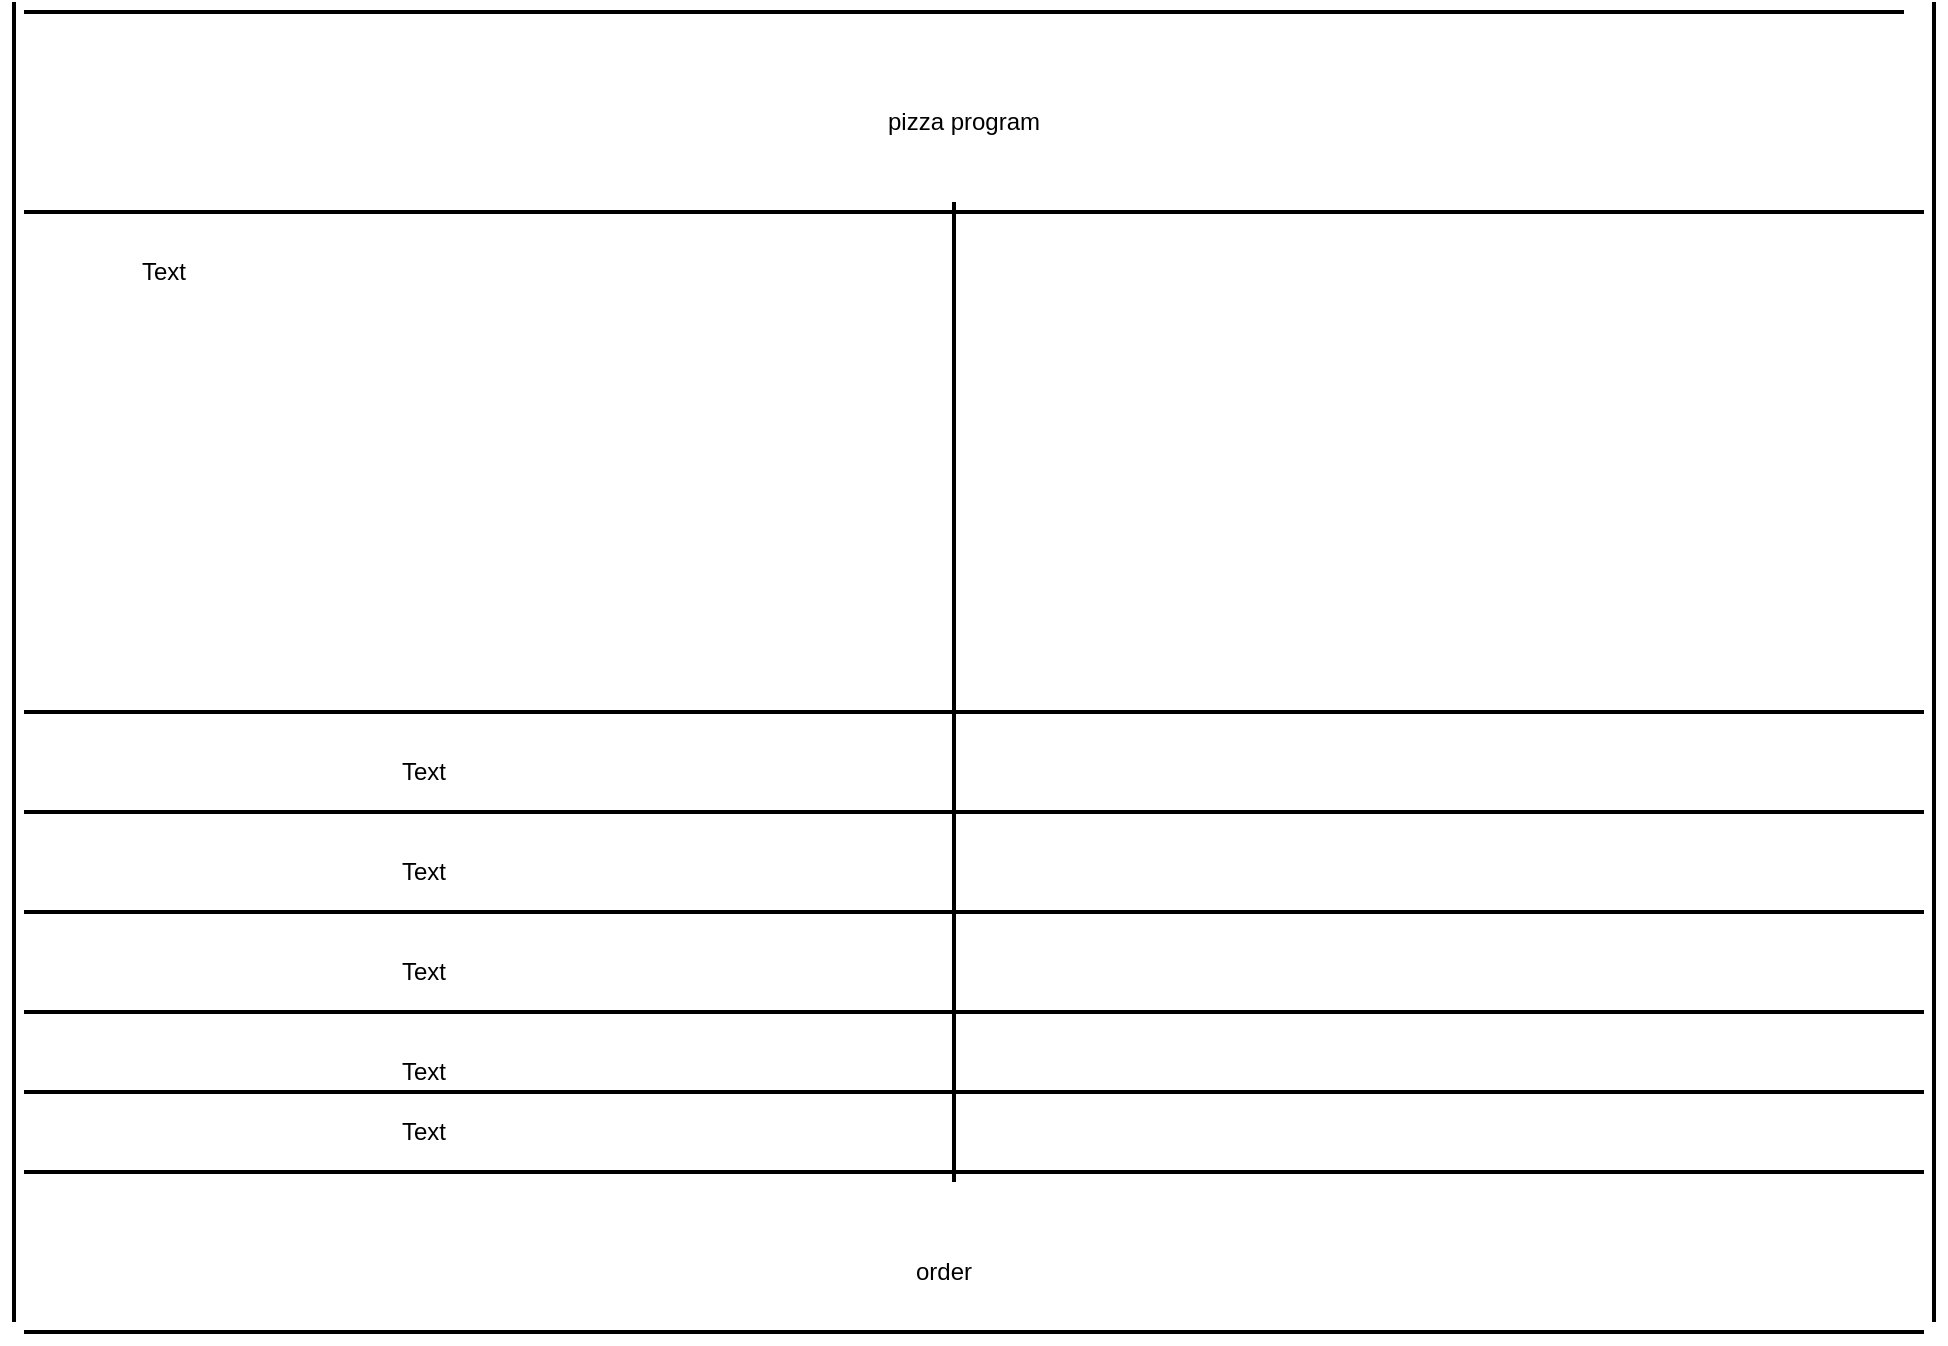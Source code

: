 <mxfile version="17.4.0" type="github">
  <diagram id="gUSLVDpzWc-BB7jZG1F3" name="Page-1">
    <mxGraphModel dx="1422" dy="794" grid="1" gridSize="10" guides="1" tooltips="1" connect="1" arrows="1" fold="1" page="1" pageScale="1" pageWidth="850" pageHeight="1100" math="0" shadow="0">
      <root>
        <mxCell id="0" />
        <mxCell id="1" parent="0" />
        <mxCell id="FR2GcRteUhvzP2svZkdr-9" value="" style="line;strokeWidth=2;direction=south;html=1;" vertex="1" parent="1">
          <mxGeometry x="560" y="380" width="10" height="490" as="geometry" />
        </mxCell>
        <mxCell id="FR2GcRteUhvzP2svZkdr-10" value="" style="line;strokeWidth=2;html=1;" vertex="1" parent="1">
          <mxGeometry x="100" y="380" width="950" height="10" as="geometry" />
        </mxCell>
        <mxCell id="FR2GcRteUhvzP2svZkdr-12" value="" style="line;strokeWidth=2;html=1;" vertex="1" parent="1">
          <mxGeometry x="100" y="630" width="950" height="10" as="geometry" />
        </mxCell>
        <mxCell id="FR2GcRteUhvzP2svZkdr-13" value="" style="line;strokeWidth=2;html=1;" vertex="1" parent="1">
          <mxGeometry x="100" y="680" width="950" height="10" as="geometry" />
        </mxCell>
        <mxCell id="FR2GcRteUhvzP2svZkdr-15" value="" style="line;strokeWidth=2;html=1;" vertex="1" parent="1">
          <mxGeometry x="100" y="730" width="950" height="10" as="geometry" />
        </mxCell>
        <mxCell id="FR2GcRteUhvzP2svZkdr-16" value="" style="line;strokeWidth=2;html=1;" vertex="1" parent="1">
          <mxGeometry x="100" y="780" width="950" height="10" as="geometry" />
        </mxCell>
        <mxCell id="FR2GcRteUhvzP2svZkdr-17" value="" style="line;strokeWidth=2;html=1;" vertex="1" parent="1">
          <mxGeometry x="100" y="820" width="950" height="10" as="geometry" />
        </mxCell>
        <mxCell id="FR2GcRteUhvzP2svZkdr-18" value="" style="line;strokeWidth=2;html=1;" vertex="1" parent="1">
          <mxGeometry x="100" y="860" width="950" height="10" as="geometry" />
        </mxCell>
        <mxCell id="FR2GcRteUhvzP2svZkdr-19" value="pizza program" style="text;html=1;strokeColor=none;fillColor=none;align=center;verticalAlign=middle;whiteSpace=wrap;rounded=0;" vertex="1" parent="1">
          <mxGeometry x="190" y="310" width="760" height="60" as="geometry" />
        </mxCell>
        <mxCell id="FR2GcRteUhvzP2svZkdr-22" value="" style="line;strokeWidth=2;html=1;" vertex="1" parent="1">
          <mxGeometry x="100" y="280" width="940" height="10" as="geometry" />
        </mxCell>
        <mxCell id="FR2GcRteUhvzP2svZkdr-23" value="" style="line;strokeWidth=2;direction=south;html=1;" vertex="1" parent="1">
          <mxGeometry x="1050" y="280" width="10" height="660" as="geometry" />
        </mxCell>
        <mxCell id="FR2GcRteUhvzP2svZkdr-24" value="" style="line;strokeWidth=2;direction=south;html=1;" vertex="1" parent="1">
          <mxGeometry x="90" y="280" width="10" height="660" as="geometry" />
        </mxCell>
        <mxCell id="FR2GcRteUhvzP2svZkdr-25" value="" style="line;strokeWidth=2;html=1;" vertex="1" parent="1">
          <mxGeometry x="100" y="940" width="950" height="10" as="geometry" />
        </mxCell>
        <mxCell id="FR2GcRteUhvzP2svZkdr-26" value="Text" style="text;html=1;strokeColor=none;fillColor=none;align=center;verticalAlign=middle;whiteSpace=wrap;rounded=0;" vertex="1" parent="1">
          <mxGeometry x="230" y="650" width="140" height="30" as="geometry" />
        </mxCell>
        <mxCell id="FR2GcRteUhvzP2svZkdr-27" value="Text" style="text;html=1;strokeColor=none;fillColor=none;align=center;verticalAlign=middle;whiteSpace=wrap;rounded=0;" vertex="1" parent="1">
          <mxGeometry x="270" y="700" width="60" height="30" as="geometry" />
        </mxCell>
        <mxCell id="FR2GcRteUhvzP2svZkdr-29" value="Text" style="text;html=1;strokeColor=none;fillColor=none;align=center;verticalAlign=middle;whiteSpace=wrap;rounded=0;" vertex="1" parent="1">
          <mxGeometry x="270" y="750" width="60" height="30" as="geometry" />
        </mxCell>
        <mxCell id="FR2GcRteUhvzP2svZkdr-30" value="Text" style="text;html=1;strokeColor=none;fillColor=none;align=center;verticalAlign=middle;whiteSpace=wrap;rounded=0;" vertex="1" parent="1">
          <mxGeometry x="270" y="800" width="60" height="30" as="geometry" />
        </mxCell>
        <mxCell id="FR2GcRteUhvzP2svZkdr-31" value="order" style="text;html=1;strokeColor=none;fillColor=none;align=center;verticalAlign=middle;whiteSpace=wrap;rounded=0;" vertex="1" parent="1">
          <mxGeometry x="530" y="900" width="60" height="30" as="geometry" />
        </mxCell>
        <mxCell id="FR2GcRteUhvzP2svZkdr-32" value="Text" style="text;html=1;strokeColor=none;fillColor=none;align=center;verticalAlign=middle;whiteSpace=wrap;rounded=0;" vertex="1" parent="1">
          <mxGeometry x="270" y="830" width="60" height="30" as="geometry" />
        </mxCell>
        <mxCell id="FR2GcRteUhvzP2svZkdr-33" value="Text" style="text;html=1;strokeColor=none;fillColor=none;align=center;verticalAlign=middle;whiteSpace=wrap;rounded=0;" vertex="1" parent="1">
          <mxGeometry x="140" y="400" width="60" height="30" as="geometry" />
        </mxCell>
      </root>
    </mxGraphModel>
  </diagram>
</mxfile>
